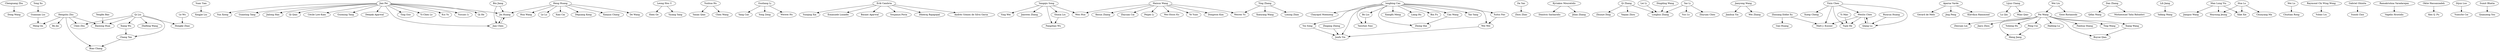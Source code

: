 strict digraph G{
"Chenguang Zhu" -> "Dong Wang"
"Hengshu Zhu" -> "Chen Zhu"
"Yuan Tian" -> "Xingjie Liu"
"Jian Pei" -> "Jialong Han"
"Leong Hou U" -> "Shen Ge"
"Yunhua Hu" -> "Yanan Qian"
"Guoliang Li" -> "Yang Cao"
"Erik Cambria" -> "Yunqing Xia"
"Erik Cambria" -> "Emanuele Lunadei"
"Yangqiu Song" -> "Ying Wei"
"longbing Cao" -> "Chayapol Moemeng"
"Ying Zhang" -> "Weiren Yu"
"Haixun Wang" -> "Kezun Zhang"
"Jian Pei" -> "Qi Qian"
"Heng Huang" -> "Jin Huang"
"Heng Huang" -> "Deguang Kong"
"Heng Huang" -> "Xiaojun Chang"
"Guoliang Li" -> "Yong Zeng"
"Da Yan" -> "Zhou Zhao"
"Qi Liu" -> "Baoxing Huai"
"Kyriakos Mouratidis" -> "Dimitris Sacharidis"
"Qi Zhang" -> "Zhuoye Ding"
"Jianyong Wang" -> "Jianhua Yin"
"longbing Cao" -> "Junfu Yin"
"Zhixiang Eddie Xu" -> "Gao Huang"
"Aparna Varde" -> "Gerard de Melo"
"Haixun Wang" -> "Zhiyuan Cai"
"Haixun Wang" -> "Wen Hua"
"Zhigang Zheng" -> "Junfu Yin"
"Yi Mao" -> "Yujie He"
"Tao Li" -> "Longhui Zhang"
"Erik Cambria" -> "Basant Agarwal"
"Tengfei Bao" -> "Baoxing Huai"
"Hengshu Zhu" -> "Biao Chang"
"Lijun Chang" -> "Lu Qin"
"Yixin Chen" -> "Yujie He"
"Haixun Wang" -> "Peipei Li"
"Fei Wang" -> "Zhiyuan Lin"
"Qi Liu" -> "Chang Tan"
"Chang Tan" -> "Biao Chang"
"Dan Zhang" -> "Qifan Wang"
"Lili Jiang" -> "Yafang Wang"
"Lei Li" -> "Longhui Zhang"
"Man Lung Yiu" -> "Jianguo Wang"
"Jian Pei" -> "Cécile Low-Kam"
"Wei Lu" -> "Chuitian Rong"
"Fei Wang" -> "Jiayu Zhou"
"Fei Wang" -> "Peng Cui"
"Haixun Wang" -> "Weiren Yu"
"Tao Li" -> "Yun Lu"
"Raymond Chi Wing Wong" -> "Yubao Liu"
"Fei Wang" -> "Yuheng Hu"
"Fei Wang" -> "Buyue Qian"
"Qi Liu" -> "Hongke Zhao"
"Dingding Wang" -> "Longhui Zhang"
"longbing Cao" -> "Xuhui Fan"
"Wei Liu" -> "Fei Wang"
"Hengshu Zhu" -> "Bo Jin"
"Lijun Chang" -> "Miao Qiao"
"Aparna Varde" -> "Jing Peng"
"Haixun Wang" -> "Wei-Shinn Ku"
"Qi Liu" -> "Zhefeng Wang"
"Haixun Wang" -> "Ye Yuan"
"Jian Pei" -> "Guoming Tang"
"Tao Li" -> "Zhiyuan Chen"
"longbing Cao" -> "Yin Song"
"Aparna Varde" -> "Klavdiya Hammond"
"Leong Hou U" -> "Yiyang Yang"
"Fei Wang" -> "Haibing Lu"
"Yixin Chen" -> "Wenlin Chen"
"Wenlin Chen" -> "Yujie He"
"Jian Pei" -> "Deepak Agarwal"
"Qi Liu" -> "Xiang Wu"
"Erik Cambria" -> "Soujanya Poria"
"longbing Cao" -> "Wei Wei"
"Tong Xu" -> "Guannan Liu"
"Yixin Chen" -> "Qiang Lu"
"Bin Jiang" -> "Jian Chen"
"Ying Zhang" -> "Xiaoyang Wang"
"Fei Wang" -> "Meng Jiang"
"Qi Liu" -> "Chen Zhu"
"Qi Zhang" -> "Longhui Zhang"
"Fei Wang" -> "Fanhua Shang"
"Fei Wang" -> "Peng Cui"
"Kyriakos Mouratidis" -> "Jilian Zhang"
"Yixin Chen" -> "Xueqi Cheng"
"Jian Pei" -> "Ting Guo"
"Heng Huang" -> "De Wang"
"Fei Wang" -> "Ting Wang"
"Hua Lu" -> "Hoyoung Jeung"
"Dan Zhang" -> "Mohammad Taha Bahadori"
"Wei Liu" -> "Goce Ristanoski"
"Gabriel Ghinita" -> "Sunoh Choi"
"Jian Pei" -> "Yi-Chen Lo"
"Ramakrishna Varadarajan" -> "Vagelis Hristidis"
"Man Lung Yiu" -> "Xike Xie"
"Oktie Hassanzadeh" -> "Ken Q. Pu"
"longbing Cao" -> "Yanshan Xiao"
"Haixun Wang" -> "Dongwoo Kim"
"Heng Huang" -> "Hua Wang"
"Erik Cambria" -> "Dheeraj Rajagopal"
"longbing Cao" -> "Xiangfu Meng"
"longbing Cao" -> "Liang Hu"
"Jian Pei" -> "Kui Yu"
"Yangqiu Song" -> "Jianwen Zhang"
"Hua Lu" -> "Chunyang Ma"
"longbing Cao" -> "Bin Fu"
"Le Wu" -> "Hongke Zhao"
"Jian Pei" -> "Yuxuan Li"
"Bin Jiang" -> "Jin Huang"
"Guoliang Li" -> "Weiwei Hu"
"Qi Zhang" -> "Yaqian Zhou"
"Hengshu Zhu" -> "Baoxing Huai"
"Jian Pei" -> "Jin Huang"
"Fei Wang" -> "Xiang Wang"
"Yangqiu Song" -> "Fangzhao Wu"
"Jian Pei" -> "Qi He"
"Hengshu Zhu" -> "Meng Qu"
"longbing Cao" -> "Can Wang"
"Heng Huang" -> "Le Lu"
"Jian Pei" -> "Jian Chen"
"Erik Cambria" -> "Andrés Gómez de Silva Garza"
"Yixin Chen" -> "Matt J. Kusner"
"Man Lung Yiu" -> "Hoyoung Jeung"
"Yangqiu Song" -> "Wen Hua"
"Yunhua Hu" -> "Chen Wang"
"Hua Lu" -> "Xike Xie"
"Ying Zhang" -> "Liming Zhan"
"Zhixiang Eddie Xu" -> "Matt J. Kusner"
"longbing Cao" -> "Tao Yang"
"longbing Cao" -> "Zhong She"
"Yangqiu Song" -> "Shixia Liu"
"Jian Pei" -> "Yun Xiong"
"Dijun Luo" -> "Yuanzhe Cai"
"Heng Huang" -> "Xiao Cai"
"Sumit Bhatia" -> "Quanzeng You"
"longbing Cao" -> "Bo Liu"
"Jian Chen" -> "Jin Huang"
"Ruoyun Huang" -> "Qiang Lu"
"Bo Liu" -> "Yanshan Xiao"
"Jian Pei" -> "Guanting Tang"
"Jianyong Wang" -> "Wei Zhang"
"Peng Cui" -> "Meng Jiang"
"Qiang Lu" -> "Wenlin Chen"
"Wei Wei" -> "Junfu Yin"
"Jin Huang" -> "Jian Chen"
"Shixia Liu" -> "Fangzhao Wu"
"Wenlin Chen" -> "Qiang Lu"
"Guannan Liu" -> "Meng Qu"
"Xuhui Fan" -> "Wei Wei"
"Wenlin Chen" -> "Matt J. Kusner"
"Xiang Wang" -> "Buyue Qian"
"Yin Song" -> "Junfu Yin"
"Can Wang" -> "Zhong She"
"Xiang Wu" -> "Chang Tan"
}